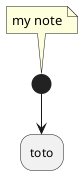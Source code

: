 {
  "sha1": "8dpdvkw79eir1h1undv2h61ewcfuhag",
  "insertion": {
    "when": "2024-05-30T20:48:21.398Z",
    "user": "plantuml@gmail.com"
  }
}
@startuml

note top : my note
(*) --> "toto"

@enduml

